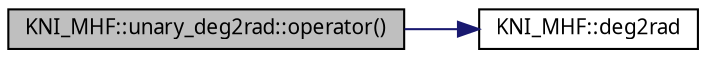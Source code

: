 digraph G
{
  edge [fontname="FreeSans.ttf",fontsize=10,labelfontname="FreeSans.ttf",labelfontsize=10];
  node [fontname="FreeSans.ttf",fontsize=10,shape=record];
  rankdir=LR;
  Node1 [label="KNI_MHF::unary_deg2rad::operator()",height=0.2,width=0.4,color="black", fillcolor="grey75", style="filled" fontcolor="black"];
  Node1 -> Node2 [color="midnightblue",fontsize=10,style="solid",fontname="FreeSans.ttf"];
  Node2 [label="KNI_MHF::deg2rad",height=0.2,width=0.4,color="black", fillcolor="white", style="filled",URL="$namespaceKNI__MHF.html#ddad2ed2f4a9f6f13a56554df726bde5",tooltip="conversion from degree to radian"];
}
